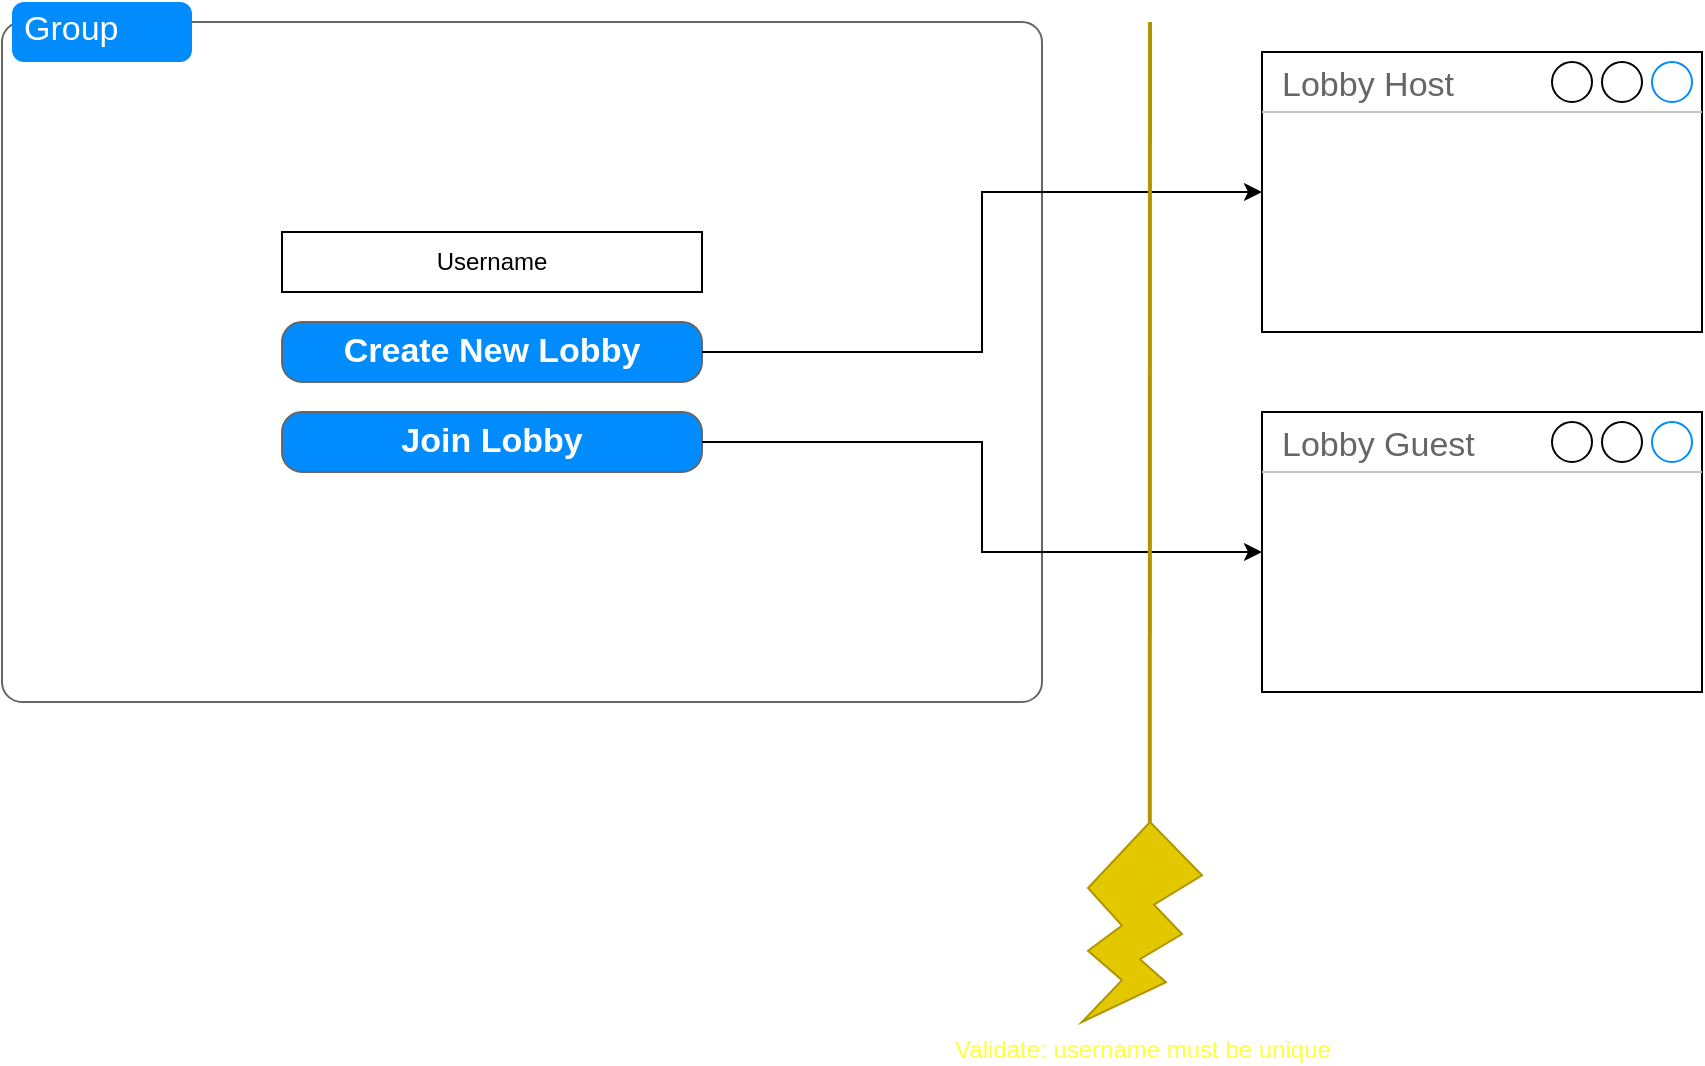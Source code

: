 <mxfile version="21.2.8" type="device" pages="2">
  <diagram name="Login Page" id="1Kkzk291Ob_AU90ZfC52">
    <mxGraphModel dx="1416" dy="881" grid="1" gridSize="10" guides="1" tooltips="1" connect="1" arrows="1" fold="1" page="1" pageScale="1" pageWidth="850" pageHeight="1100" math="0" shadow="0">
      <root>
        <mxCell id="0" />
        <mxCell id="1" parent="0" />
        <mxCell id="ojecfOSjEm8nloagZcWa-1" value="" style="shape=mxgraph.mockup.containers.marginRect;rectMarginTop=10;strokeColor=#666666;strokeWidth=1;dashed=0;rounded=1;arcSize=5;recursiveResize=0;html=1;whiteSpace=wrap;" vertex="1" parent="1">
          <mxGeometry y="230" width="520" height="350" as="geometry" />
        </mxCell>
        <mxCell id="ojecfOSjEm8nloagZcWa-2" value="Group" style="shape=rect;strokeColor=none;fillColor=#008cff;strokeWidth=1;dashed=0;rounded=1;arcSize=20;fontColor=#ffffff;fontSize=17;spacing=2;spacingTop=-2;align=left;autosize=1;spacingLeft=4;resizeWidth=0;resizeHeight=0;perimeter=none;html=1;whiteSpace=wrap;" vertex="1" parent="ojecfOSjEm8nloagZcWa-1">
          <mxGeometry x="5" width="90" height="30" as="geometry" />
        </mxCell>
        <mxCell id="ojecfOSjEm8nloagZcWa-3" value="Username" style="rounded=0;whiteSpace=wrap;html=1;" vertex="1" parent="ojecfOSjEm8nloagZcWa-1">
          <mxGeometry x="140" y="115" width="210" height="30" as="geometry" />
        </mxCell>
        <mxCell id="ojecfOSjEm8nloagZcWa-4" value="Create New Lobby" style="strokeWidth=1;shadow=0;dashed=0;align=center;html=1;shape=mxgraph.mockup.buttons.button;strokeColor=#666666;fontColor=#ffffff;mainText=;buttonStyle=round;fontSize=17;fontStyle=1;fillColor=#008cff;whiteSpace=wrap;" vertex="1" parent="ojecfOSjEm8nloagZcWa-1">
          <mxGeometry x="140" y="160" width="210" height="30" as="geometry" />
        </mxCell>
        <mxCell id="ojecfOSjEm8nloagZcWa-5" value="Join Lobby" style="strokeWidth=1;shadow=0;dashed=0;align=center;html=1;shape=mxgraph.mockup.buttons.button;strokeColor=#666666;fontColor=#ffffff;mainText=;buttonStyle=round;fontSize=17;fontStyle=1;fillColor=#008cff;whiteSpace=wrap;" vertex="1" parent="ojecfOSjEm8nloagZcWa-1">
          <mxGeometry x="140" y="205" width="210" height="30" as="geometry" />
        </mxCell>
        <mxCell id="RMq26kS5m5szpwqeOda_-4" value="Lobby Host" style="strokeWidth=1;shadow=0;dashed=0;align=center;html=1;shape=mxgraph.mockup.containers.window;align=left;verticalAlign=top;spacingLeft=8;strokeColor2=#008cff;strokeColor3=#c4c4c4;fontColor=#666666;mainText=;fontSize=17;labelBackgroundColor=none;whiteSpace=wrap;" vertex="1" parent="1">
          <mxGeometry x="630" y="255" width="220" height="140" as="geometry" />
        </mxCell>
        <mxCell id="RMq26kS5m5szpwqeOda_-5" value="Lobby Guest" style="strokeWidth=1;shadow=0;dashed=0;align=center;html=1;shape=mxgraph.mockup.containers.window;align=left;verticalAlign=top;spacingLeft=8;strokeColor2=#008cff;strokeColor3=#c4c4c4;fontColor=#666666;mainText=;fontSize=17;labelBackgroundColor=none;whiteSpace=wrap;" vertex="1" parent="1">
          <mxGeometry x="630" y="435" width="220" height="140" as="geometry" />
        </mxCell>
        <mxCell id="RMq26kS5m5szpwqeOda_-6" style="edgeStyle=orthogonalEdgeStyle;rounded=0;orthogonalLoop=1;jettySize=auto;html=1;" edge="1" parent="1" source="ojecfOSjEm8nloagZcWa-5" target="RMq26kS5m5szpwqeOda_-5">
          <mxGeometry relative="1" as="geometry" />
        </mxCell>
        <mxCell id="RMq26kS5m5szpwqeOda_-7" style="edgeStyle=orthogonalEdgeStyle;rounded=0;orthogonalLoop=1;jettySize=auto;html=1;" edge="1" parent="1" source="ojecfOSjEm8nloagZcWa-4" target="RMq26kS5m5szpwqeOda_-4">
          <mxGeometry relative="1" as="geometry" />
        </mxCell>
        <mxCell id="RMq26kS5m5szpwqeOda_-8" value="Validate: username must be unique" style="verticalLabelPosition=bottom;verticalAlign=top;html=1;shape=mxgraph.basic.flash;fillColor=#e3c800;fontColor=#FFFF3D;strokeColor=#B09500;" vertex="1" parent="1">
          <mxGeometry x="540" y="640" width="60" height="100" as="geometry" />
        </mxCell>
        <mxCell id="RMq26kS5m5szpwqeOda_-9" value="" style="endArrow=none;html=1;rounded=0;exitX=0.565;exitY=0;exitDx=0;exitDy=0;exitPerimeter=0;fillColor=#e3c800;strokeColor=#B09500;strokeWidth=2;" edge="1" parent="1" source="RMq26kS5m5szpwqeOda_-8">
          <mxGeometry width="50" height="50" relative="1" as="geometry">
            <mxPoint x="560" y="580" as="sourcePoint" />
            <mxPoint x="574" y="240" as="targetPoint" />
          </mxGeometry>
        </mxCell>
      </root>
    </mxGraphModel>
  </diagram>
  <diagram id="s_GaszWJrTpj5khLVSH0" name="Page-2">
    <mxGraphModel dx="1802" dy="1122" grid="1" gridSize="10" guides="1" tooltips="1" connect="1" arrows="1" fold="1" page="1" pageScale="1" pageWidth="850" pageHeight="1100" math="0" shadow="0">
      <root>
        <mxCell id="0" />
        <mxCell id="1" parent="0" />
      </root>
    </mxGraphModel>
  </diagram>
</mxfile>
